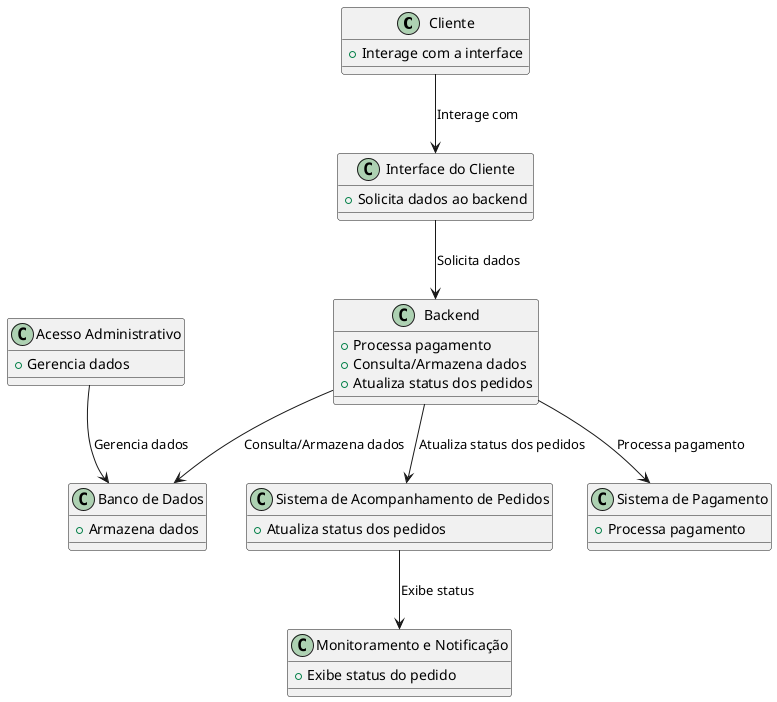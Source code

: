 @startuml
!define RECTANGLE class
!define RECTANGLE_COLOR #ADD8E6

skinparam rectangle {
  BackgroundColor RECTANGLE_COLOR
  BorderColor Black
  BorderThickness 1
}

RECTANGLE "Cliente" as client {
  + Interage com a interface
}
RECTANGLE "Interface do Cliente" as client_interface {
  + Solicita dados ao backend
}
RECTANGLE "Backend" as backend {
  + Processa pagamento
  + Consulta/Armazena dados
  + Atualiza status dos pedidos
}
RECTANGLE "Sistema de Pagamento" as payment_system {
  + Processa pagamento
}
RECTANGLE "Banco de Dados" as database {
  + Armazena dados
}
RECTANGLE "Monitoramento e Notificação" as monitoring {
  + Exibe status do pedido
}
RECTANGLE "Acesso Administrativo" as admin_panel {
  + Gerencia dados
}
RECTANGLE "Sistema de Acompanhamento de Pedidos" as order_tracking {
  + Atualiza status dos pedidos
}

client --> client_interface : Interage com
client_interface --> backend : Solicita dados
backend --> payment_system : Processa pagamento
backend --> database : Consulta/Armazena dados
backend --> order_tracking : Atualiza status dos pedidos
order_tracking --> monitoring : Exibe status
admin_panel --> database : Gerencia dados

@enduml
l --> database : Gerencia dados
@enduml